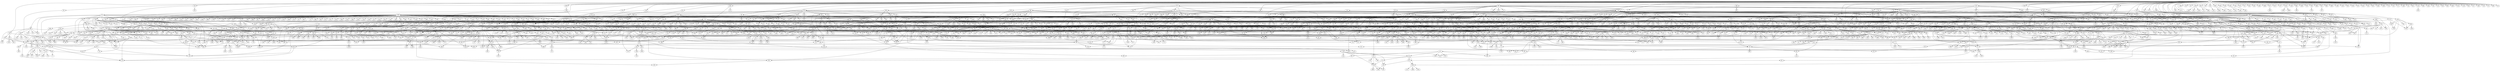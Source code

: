 digraph G {
rank = same
597 -> 1766;
1131 -> 1322;
1041 -> 1449;
1230 -> 1821;
1047 -> 1821;
1747 -> 1821;
597 -> 769;
206 -> 333;
67 -> 333;
67 -> 206;
71 -> 206;
1103 -> 67;
1331 -> 1103;
206 -> 1206;
67 -> 1206;
1912 -> 1050;
67 -> 1380;
1874 -> 1380;
1103 -> 1263;
1331 -> 1263;
1784 -> 1263;
1331 -> 1633;
1674 -> 1633;
136 -> 752;
406 -> 752;
1647 -> 950;
1621 -> 1823;
1143 -> 1453;
1642 -> 1326;
1041 -> 279;
1063 -> 21;
602 -> 21;
110 -> 21;
1769 -> 21;
1538 -> 28;
74 -> 1117;
1856 -> 384;
1742 -> 13;
132 -> 13;
874 -> 753;
154 -> 753;
1362 -> 874;
956 -> 874;
1392 -> 1275;
1136 -> 1275;
300 -> 1392;
956 -> 875;
1874 -> 1883;
721 -> 1883;
1103 -> 1883;
1456 -> 1883;
1230 -> 977;
1047 -> 977;
286 -> 726;
1107 -> 726;
1154 -> 726;
791 -> 609;
1953 -> 609;
445 -> 1910;
1232 -> 1910;
216 -> 410;
1642 -> 410;
1924 -> 1041;
1783 -> 1063;
938 -> 1499;
238 -> 1499;
1658 -> 602;
root -> 35;
root -> 264;
526 -> 290;
874 -> 413;
572 -> 413;
154 -> 1977;
920 -> 90;
730 -> 90;
741 -> 538;
1977 -> 155;
609 -> 1557;
622 -> 1519;
875 -> 1269;
1111 -> 1010;
840 -> 1010;
781 -> 343;
1270 -> 343;
1435 -> 1860;
765 -> 136;
1263 -> 1008;
980 -> 1008;
1642 -> 1761;
1647 -> 997;
290 -> 383;
1647 -> 383;
1870 -> 383;
1073 -> 12;
1658 -> 1343;
249 -> 694;
1658 -> 947;
1895 -> 947;
249 -> 947;
1104 -> 947;
249 -> 331;
920 -> 125;
706 -> 125;
595 -> 1837;
1876 -> 1837;
1154 -> 1837;
1472 -> 1208;
1077 -> 1329;
1322 -> 1230;
1563 -> 1346;
726 -> 1586;
286 -> 1586;
1725 -> 1586;
956 -> 506;
1895 -> 629;
1030 -> 1764;
215 -> 1526;
1129 -> 1526;
1783 -> 1164;
462 -> 1410;
1282 -> 1077;
510 -> 184;
492 -> 184;
1658 -> 1782;
1782 -> 444;
1199 -> 444;
1314 -> 316;
492 -> 46;
1704 -> 1298;
249 -> 1298;
1704 -> 1194;
956 -> 1194;
root -> 920;
878 -> 1852;
root -> 1961;
1068 -> 1900;
1314 -> 1900;
1318 -> 1900;
956 -> 1783;
1104 -> 182;
313 -> 1029;
487 -> 371;
947 -> 487;
1246 -> 106;
865 -> 106;
519 -> 243;
623 -> 243;
1270 -> 984;
1647 -> 984;
653 -> 1233;
1628 -> 1121;
1041 -> 505;
511 -> 505;
791 -> 996;
671 -> 869;
260 -> 869;
1360 -> 869;
1751 -> 671;
829 -> 1067;
228 -> 1067;
980 -> 1168;
396 -> 1168;
539 -> 1168;
1077 -> 1765;
1963 -> 1938;
378 -> 1938;
1586 -> 330;
609 -> 115;
267 -> 115;
1837 -> 1847;
1586 -> 1847;
1380 -> 1394;
526 -> 1394;
1658 -> 827;
857 -> 827;
609 -> 1162;
814 -> 1055;
874 -> 1635;
150 -> 397;
1183 -> 397;
492 -> 1742;
root -> 882;
root -> 1104;
956 -> 1926;
510 -> 1443;
1485 -> 1313;
478 -> 218;
756 -> 218;
633 -> 218;
root -> 781;
765 -> 655;
1635 -> 34;
956 -> 255;
root -> 1441;
1322 -> 905;
1230 -> 905;
1314 -> 1734;
874 -> 1621;
root -> 1975;
655 -> 601;
1297 -> 1667;
1761 -> 1297;
765 -> 1297;
313 -> 232;
476 -> 232;
1704 -> 793;
root -> 172;
172 -> 307;
1823 -> 1026;
598 -> 1026;
1895 -> 1038;
565 -> 1242;
1683 -> 1242;
1658 -> 1492;
1894 -> 1609;
1621 -> 1720;
1290 -> 1720;
595 -> 1720;
1611 -> 808;
1774 -> 808;
1658 -> 931;
1658 -> 1709;
1911 -> 1709;
1704 -> 1124;
root -> 1235;
1518 -> 1456;
1912 -> 1456;
971 -> 1691;
1018 -> 110;
629 -> 200;
1704 -> 200;
249 -> 328;
1774 -> 1331;
1642 -> 1457;
756 -> 1106;
267 -> 1211;
1781 -> 1211;
267 -> 1829;
1706 -> 1940;
1940 -> 1573;
1706 -> 1573;
565 -> 1068;
971 -> 455;
1481 -> 575;
root -> 1974;
1981 -> 658;
216 -> 415;
root -> 159;
875 -> 1096;
874 -> 1096;
1704 -> 1096;
1658 -> 835;
1638 -> 835;
905 -> 77;
1900 -> 1636;
1963 -> 1636;
1704 -> 1741;
1561 -> 640;
1375 -> 1288;
486 -> 510;
1883 -> 980;
290 -> 980;
455 -> 45;
565 -> 1963;
844 -> 373;
1211 -> 26;
851 -> 26;
985 -> 26;
920 -> 651;
1268 -> 651;
1230 -> 1047;
1230 -> 917;
root -> 1503;
1642 -> 714;
root -> 598;
154 -> 1244;
853 -> 1133;
154 -> 853;
1856 -> 853;
1117 -> 983;
1709 -> 1784;
1055 -> 733;
1542 -> 733;
1164 -> 315;
704 -> 315;
933 -> 102;
1076 -> 102;
1220 -> 241;
1815 -> 241;
1621 -> 1385;
476 -> 1136;
1314 -> 1362;
1362 -> 1247;
1658 -> 427;
1783 -> 1853;
560 -> 1853;
611 -> 1853;
1963 -> 1612;
566 -> 1612;
1783 -> 565;
956 -> 1704;
1658 -> 1471;
700 -> 1471;
875 -> 504;
1895 -> 1722;
1643 -> 1722;
root -> 30;
791 -> 242;
1107 -> 286;
1895 -> 902;
1643 -> 902;
875 -> 533;
root -> 1978;
1761 -> 654;
1297 -> 654;
1143 -> 654;
1058 -> 778;
1202 -> 904;
1022 -> 879;
643 -> 389;
240 -> 389;
1453 -> 269;
1831 -> 269;
1063 -> 637;
1911 -> 637;
1769 -> 637;
1655 -> 1155;
1937 -> 1463;
1231 -> 1336;
1099 -> 1336;
486 -> 267;
1443 -> 1316;
300 -> 234;
1586 -> 957;
1456 -> 445;
1953 -> 445;
13 -> 680;
1953 -> 1776;
741 -> 372;
808 -> 1024;
1874 -> 1024;
1227 -> 454;
1456 -> 1575;
637 -> 1831;
1647 -> 1270;
1764 -> 1062;
1526 -> 1062;
1443 -> 1062;
215 -> 1062;
283 -> 1062;
638 -> 1062;
1518 -> 1874;
1439 -> 704;
956 -> 704;
1783 -> 1862;
812 -> 393;
1658 -> 1873;
184 -> 1007;
1672 -> 1746;
1751 -> 994;
994 -> 744;
158 -> 624;
1774 -> 1479;
994 -> 256;
1658 -> 119;
1642 -> 119;
1774 -> 659;
971 -> 933;
1658 -> 1705;
915 -> 1476;
1262 -> 1476;
1792 -> 1476;
1220 -> 1590;
485 -> 1590;
746 -> 1590;
549 -> 1590;
945 -> 52;
1270 -> 1413;
1056 -> 1413;
602 -> 1656;
678 -> 1656;
1492 -> 982;
root -> 792;
1937 -> 918;
1655 -> 501;
1637 -> 626;
1342 -> 7;
704 -> 812;
1164 -> 1474;
705 -> 1412;
818 -> 1655;
788 -> 1655;
416 -> 1786;
1704 -> 313;
1691 -> 1361;
971 -> 1361;
1447 -> 1031;
1704 -> 1249;
136 -> 299;
538 -> 299;
290 -> 299;
1647 -> 299;
1924 -> 1857;
158 -> 1804;
1774 -> 1804;
476 -> 1672;
663 -> 805;
1017 -> 805;
286 -> 1290;
1924 -> 1538;
1953 -> 239;
1886 -> 1018;
279 -> 1965;
1795 -> 1092;
899 -> 1092;
root -> 350;
1208 -> 1626;
1472 -> 1626;
1976 -> 1626;
1061 -> 711;
249 -> 711;
875 -> 1306;
1306 -> 1201;
679 -> 1461;
1751 -> 1695;
1635 -> 823;
264 -> 647;
1208 -> 647;
602 -> 1111;
1124 -> 1111;
1400 -> 1111;
671 -> 1219;
844 -> 1219;
root -> 1697;
root -> 945;
1658 -> 1079;
391 -> 483;
1729 -> 483;
956 -> 113;
root -> 4;
956 -> 1282;
1063 -> 1769;
602 -> 1769;
1895 -> 512;
1329 -> 627;
1911 -> 1003;
11 -> 1003;
1994 -> 390;
1953 -> 1113;
82 -> 61;
879 -> 818;
925 -> 1698;
1926 -> 72;
406 -> 339;
1704 -> 817;
156 -> 817;
1953 -> 405;
339 -> 149;
1524 -> 1522;
1706 -> 773;
1129 -> 650;
1723 -> 900;
527 -> 529;
1672 -> 1564;
373 -> 1040;
1124 -> 1498;
679 -> 1498;
258 -> 1498;
1435 -> 1370;
1658 -> 906;
1068 -> 968;
1977 -> 708;
1485 -> 157;
1997 -> 137;
316 -> 137;
849 -> 137;
1974 -> 137;
root -> 1011;
1742 -> 763;
242 -> 1386;
1751 -> 1386;
1874 -> 1515;
1766 -> 158;
148 -> 158;
203 -> 1696;
168 -> 1696;
714 -> 657;
1056 -> 657;
518 -> 657;
1271 -> 657;
1642 -> 657;
1422 -> 657;
1658 -> 414;
700 -> 414;
1044 -> 1039;
1124 -> 1620;
229 -> 820;
1610 -> 1056;
1766 -> 1440;
1774 -> 1440;
1450 -> 949;
741 -> 1043;
1751 -> 844;
136 -> 1623;
290 -> 1623;
406 -> 1623;
1647 -> 1623;
879 -> 1374;
1286 -> 1374;
1322 -> 857;
982 -> 1025;
1811 -> 1025;
288 -> 171;
1561 -> 58;
184 -> 1182;
1940 -> 615;
390 -> 615;
1186 -> 615;
1912 -> 856;
982 -> 1610;
1642 -> 1610;
655 -> 780;
749 -> 780;
1590 -> 251;
874 -> 154;
1282 -> 154;
875 -> 628;
455 -> 1703;
267 -> 1703;
1282 -> 1130;
956 -> 1022;
649 -> 1898;
1829 -> 1781;
956 -> 1781;
313 -> 1439;
1959 -> 566;
1587 -> 566;
971 -> 1435;
1628 -> 1015;
1104 -> 1015;
1783 -> 1276;
540 -> 1393;
1953 -> 1393;
1642 -> 1393;
82 -> 1828;
1587 -> 1937;
root -> 826;
458 -> 577;
1361 -> 458;
1765 -> 1045;
1314 -> 479;
1895 -> 355;
1643 -> 355;
639 -> 1890;
527 -> 1890;
1978 -> 1528;
150 -> 1939;
1183 -> 1939;
756 -> 732;
1883 -> 396;
609 -> 518;
1230 -> 1747;
root -> 1333;
1291 -> 1212;
249 -> 1061;
root -> 216;
1044 -> 75;
1044 -> 794;
455 -> 1872;
1747 -> 1009;
686 -> 1396;
1147 -> 1396;
1883 -> 1070;
546 -> 1070;
1926 -> 1943;
227 -> 1943;
741 -> 574;
290 -> 1213;
783 -> 1213;
root -> 1924;
root -> 590;
340 -> 834;
1919 -> 834;
1242 -> 259;
1642 -> 539;
653 -> 411;
root -> 289;
1709 -> 1622;
158 -> 1622;
1774 -> 1622;
1783 -> 1314;
1658 -> 1387;
root -> 1518;
1704 -> 1266;
1333 -> 1186;
1581 -> 219;
root -> 344;
82 -> 959;
1282 -> 706;
154 -> 706;
494 -> 770;
783 -> 770;
546 -> 770;
1043 -> 281;
741 -> 281;
1244 -> 147;
1529 -> 1566;
249 -> 1566;
1153 -> 829;
1650 -> 1931;
1988 -> 1931;
1960 -> 1931;
477 -> 338;
336 -> 337;
root -> 570;
31 -> 448;
1249 -> 323;
1017 -> 1175;
1457 -> 1403;
154 -> 600;
1364 -> 1357;
1766 -> 923;
899 -> 923;
1742 -> 174;
1470 -> 432;
956 -> 544;
486 -> 788;
1441 -> 193;
229 -> 193;
875 -> 523;
993 -> 1228;
1621 -> 595;
1938 -> 814;
565 -> 814;
521 -> 51;
1862 -> 442;
313 -> 851;
1895 -> 1952;
35 -> 1843;
882 -> 1843;
1011 -> 1843;
875 -> 1707;
1001 -> 560;
1799 -> 560;
949 -> 864;
1359 -> 751;
1621 -> 1199;
1784 -> 1425;
783 -> 1425;
158 -> 166;
993 -> 166;
1766 -> 166;
root -> 664;
933 -> 916;
1590 -> 916;
1687 -> 916;
1076 -> 916;
874 -> 300;
1704 -> 300;
1153 -> 1544;
1104 -> 666;
791 -> 1856;
1446 -> 791;
133 -> 548;
114 -> 548;
1164 -> 203;
705 -> 203;
683 -> 1246;
1642 -> 1625;
1856 -> 1625;
985 -> 1625;
829 -> 228;
1587 -> 228;
1875 -> 1446;
1441 -> 229;
313 -> 229;
1228 -> 1737;
root -> 215;
339 -> 832;
1769 -> 1681;
965 -> 25;
1379 -> 831;
1125 -> 1682;
817 -> 1209;
1344 -> 1209;
1701 -> 1209;
1003 -> 1752;
root -> 635;
882 -> 511;
753 -> 1114;
110 -> 1114;
root -> 1581;
1581 -> 1467;
1789 -> 377;
1658 -> 1002;
476 -> 1604;
817 -> 412;
root -> 62;
821 -> 688;
458 -> 821;
root -> 942;
1805 -> 1530;
933 -> 1220;
1672 -> 1579;
1658 -> 1238;
1562 -> 1481;
root -> 378;
1571 -> 1532;
673 -> 1502;
1712 -> 1980;
1515 -> 407;
1435 -> 478;
633 -> 478;
458 -> 1990;
86 -> 1597;
458 -> 804;
1783 -> 804;
root -> 440;
1011 -> 1710;
486 -> 1891;
1953 -> 1638;
808 -> 391;
773 -> 1037;
1706 -> 1037;
477 -> 42;
566 -> 165;
133 -> 425;
249 -> 1981;
956 -> 1628;
339 -> 1671;
733 -> 1494;
485 -> 1790;
673 -> 369;
1386 -> 1107;
1708 -> 1107;
1751 -> 1107;
330 -> 839;
522 -> 1093;
609 -> 1428;
1041 -> 1428;
996 -> 1905;
649 -> 729;
915 -> 897;
818 -> 771;
1022 -> 771;
852 -> 771;
1783 -> 1683;
1227 -> 1683;
root -> 1565;
1642 -> 1447;
1856 -> 1447;
1174 -> 1389;
741 -> 1640;
639 -> 1895;
1783 -> 386;
454 -> 386;
819 -> 205;
267 -> 756;
1781 -> 756;
655 -> 1145;
1024 -> 1287;
1338 -> 317;
1124 -> 679;
818 -> 1527;
788 -> 1527;
741 -> 1527;
275 -> 1527;
300 -> 1166;
358 -> 1185;
1544 -> 921;
1704 -> 1702;
679 -> 1702;
298 -> 1702;
1604 -> 1950;
679 -> 934;
313 -> 1427;
691 -> 1427;
756 -> 1779;
812 -> 185;
416 -> 55;
1111 -> 1778;
370 -> 1778;
675 -> 1778;
874 -> 1897;
1708 -> 1897;
root -> 1668;
root -> 537;
1393 -> 782;
316 -> 288;
1314 -> 288;
1938 -> 843;
1564 -> 1832;
1564 -> 1216;
674 -> 1216;
476 -> 514;
565 -> 1559;
132 -> 1814;
root -> 342;
1628 -> 1044;
1561 -> 1255;
16 -> 271;
1635 -> 576;
664 -> 576;
1708 -> 866;
704 -> 1529;
1038 -> 1591;
1632 -> 1591;
1099 -> 1312;
1658 -> 1674;
1911 -> 1674;
1621 -> 1876;
595 -> 1876;
510 -> 16;
486 -> 16;
814 -> 1639;
249 -> 1521;
1061 -> 1521;
994 -> 759;
1635 -> 1601;
741 -> 252;
844 -> 943;
810 -> 151;
671 -> 532;
514 -> 532;
1751 -> 532;
1628 -> 653;
1208 -> 588;
1007 -> 148;
root -> 700;
653 -> 899;
72 -> 1627;
458 -> 133;
1386 -> 265;
1050 -> 71;
1153 -> 1158;
1153 -> 1273;
1441 -> 353;
1435 -> 1256;
1658 -> 1144;
1758 -> 1046;
249 -> 1302;
1621 -> 842;
1250 -> 842;
1924 -> 597;
673 -> 776;
1857 -> 1364;
109 -> 301;
267 -> 1477;
72 -> 676;
1136 -> 745;
844 -> 500;
514 -> 500;
1427 -> 1123;
1427 -> 1988;
340 -> 1988;
1783 -> 1706;
931 -> 811;
1275 -> 1788;
root -> 1917;
1672 -> 1259;
311 -> 1259;
249 -> 1576;
1628 -> 1576;
1242 -> 558;
1242 -> 809;
259 -> 809;
510 -> 1956;
1705 -> 1956;
1658 -> 6;
root -> 1577;
1857 -> 1109;
875 -> 1005;
202 -> 1271;
1211 -> 1748;
985 -> 1748;
313 -> 97;
433 -> 97;
849 -> 1138;
1658 -> 849;
288 -> 849;
1542 -> 1685;
1658 -> 697;
518 -> 697;
1658 -> 20;
11 -> 1065;
1167 -> 79;
1167 -> 860;
429 -> 1868;
1895 -> 1159;
1981 -> 1646;
root -> 1433;
1734 -> 521;
1314 -> 521;
1951 -> 521;
11 -> 951;
866 -> 951;
1897 -> 951;
267 -> 142;
1781 -> 142;
1809 -> 142;
1658 -> 838;
1140 -> 1510;
1172 -> 1510;
1235 -> 1595;
1017 -> 1595;
1658 -> 103;
773 -> 1723;
1911 -> 1723;
598 -> 1723;
root -> 1143;
933 -> 477;
991 -> 599;
1781 -> 1669;
142 -> 1669;
1979 -> 88;
1344 -> 27;
1795 -> 531;
791 -> 406;
413 -> 150;
1130 -> 150;
175 -> 150;
1211 -> 233;
root -> 1501;
root -> 971;
11 -> 1371;
994 -> 494;
875 -> 1418;
732 -> 1539;
1709 -> 721;
1456 -> 721;
462 -> 1946;
956 -> 1074;
1658 -> 1073;
1435 -> 1177;
1635 -> 938;
998 -> 938;
1418 -> 1948;
229 -> 999;
804 -> 1391;
834 -> 894;
1749 -> 894;
1456 -> 526;
1658 -> 543;
1658 -> 786;
248 -> 1969;
root -> 1416;
1579 -> 1661;
1926 -> 96;
249 -> 96;
1557 -> 1250;
595 -> 1250;
1111 -> 1858;
1714 -> 1858;
286 -> 1725;
1154 -> 1725;
1616 -> 1151;
1781 -> 871;
1746 -> 1509;
1337 -> 1509;
683 -> 1982;
569 -> 1982;
1926 -> 143;
25 -> 143;
root -> 892;
1182 -> 1451;
1086 -> 1451;
1940 -> 1148;
1186 -> 1148;
1443 -> 648;
1231 -> 648;
1220 -> 14;
313 -> 385;
1076 -> 261;
99 -> 540;
507 -> 846;
510 -> 973;
1115 -> 973;
1783 -> 741;
492 -> 324;
336 -> 324;
519 -> 800;
315 -> 1482;
root -> 1496;
1642 -> 1647;
1658 -> 1337;
328 -> 1171;
1171 -> 1280;
1628 -> 1561;
1107 -> 452;
1938 -> 880;
843 -> 880;
99 -> 880;
705 -> 929;
1211 -> 1352;
1781 -> 1352;
509 -> 114;
479 -> 559;
629 -> 1415;
200 -> 1415;
1246 -> 1415;
1246 -> 932;
1230 -> 195;
1047 -> 195;
319 -> 1319;
34 -> 993;
1707 -> 863;
1872 -> 743;
706 -> 743;
1279 -> 701;
99 -> 100;
1386 -> 1964;
71 -> 1365;
48 -> 1365;
458 -> 1614;
818 -> 1033;
1022 -> 1033;
852 -> 1033;
629 -> 979;
203 -> 1902;
19 -> 1902;
1153 -> 1902;
root -> 240;
34 -> 1019;
116 -> 1972;
1618 -> 1497;
1672 -> 1618;
313 -> 237;
1642 -> 237;
344 -> 250;
1658 -> 1489;
1208 -> 1973;
root -> 459;
1741 -> 1716;
851 -> 1960;
1862 -> 1606;
319 -> 1715;
705 -> 1715;
root -> 766;
1658 -> 1381;
1789 -> 1381;
59 -> 1381;
1676 -> 1511;
985 -> 1511;
212 -> 1824;
437 -> 1824;
929 -> 19;
705 -> 19;
1076 -> 520;
1801 -> 169;
1704 -> 1801;
1142 -> 1727;
1431 -> 1550;
1765 -> 1550;
1329 -> 1431;
1017 -> 1116;
956 -> 1342;
862 -> 280;
334 -> 1254;
1672 -> 698;
1658 -> 334;
1253 -> 319;
705 -> 319;
821 -> 447;
741 -> 447;
1783 -> 423;
458 -> 423;
144 -> 423;
251 -> 1968;
271 -> 1968;
896 -> 1968;
251 -> 1585;
1280 -> 1285;
458 -> 1379;
622 -> 683;
956 -> 335;
547 -> 262;
492 -> 132;
537 -> 1903;
458 -> 1755;
1220 -> 1755;
1799 -> 1567;
313 -> 1567;
1983 -> 1448;
300 -> 583;
1704 -> 922;
1658 -> 1490;
1546 -> 456;
1873 -> 1714;
1658 -> 926;
1727 -> 926;
1873 -> 926;
600 -> 989;
1443 -> 1401;
1658 -> 449;
1751 -> 1359;
1658 -> 722;
572 -> 175;
946 -> 310;
1123 -> 366;
1579 -> 607;
1880 -> 607;
458 -> 439;
313 -> 610;
788 -> 610;
818 -> 1970;
1022 -> 1970;
1970 -> 915;
264 -> 162;
647 -> 162;
643 -> 1309;
240 -> 1309;
131 -> 81;
1781 -> 1809;
1435 -> 1809;
root -> 709;
1290 -> 962;
1465 -> 891;
929 -> 1983;
root -> 1984;
630 -> 952;
1335 -> 1935;
704 -> 580;
731 -> 580;
1379 -> 1962;
1886 -> 1962;
704 -> 1085;
1439 -> 1085;
266 -> 1021;
root -> 1142;
1761 -> 1913;
811 -> 1798;
1894 -> 1798;
1038 -> 1087;
1774 -> 1087;
638 -> 536;
758 -> 10;
1099 -> 10;
172 -> 260;
307 -> 260;
1500 -> 507;
1083 -> 1863;
993 -> 1863;
267 -> 1375;
1011 -> 717;
1843 -> 717;
1658 -> 231;
808 -> 480;
1024 -> 480;
1674 -> 480;
598 -> 1911;
724 -> 74;
594 -> 74;
172 -> 31;
153 -> 31;
180 -> 31;
740 -> 31;
root -> 153;
583 -> 1429;
298 -> 1429;
1129 -> 1808;
406 -> 1252;
3 -> 1805;
391 -> 178;
1352 -> 312;
1456 -> 1810;
1249 -> 41;
973 -> 41;
249 -> 332;
700 -> 555;
140 -> 555;
991 -> 1080;
1562 -> 1080;
1503 -> 121;
1611 -> 1232;
1774 -> 1232;
1658 -> 678;
1124 -> 564;
1988 -> 1654;
1709 -> 670;
406 -> 670;
1774 -> 670;
971 -> 1030;
1705 -> 1086;
249 -> 1086;
1632 -> 302;
1466 -> 302;
1964 -> 303;
197 -> 562;
1635 -> 1458;
249 -> 1693;
root -> 639;
939 -> 762;
741 -> 1637;
602 -> 1278;
35 -> 1278;
939 -> 499;
567 -> 499;
1913 -> 1845;
1111 -> 1954;
822 -> 1537;
804 -> 1036;
203 -> 98;
1783 -> 1248;
706 -> 1855;
492 -> 547;
34 -> 789;
1774 -> 789;
1124 -> 840;
946 -> 1101;
851 -> 1101;
486 -> 1881;
1246 -> 1599;
1895 -> 297;
1643 -> 297;
root -> 847;
root -> 486;
root -> 608;
1124 -> 1400;
486 -> 1485;
1176 -> 3;
1976 -> 878;
510 -> 724;
1658 -> 1513;
227 -> 699;
249 -> 699;
1658 -> 130;
1439 -> 941;
1579 -> 1880;
673 -> 876;
875 -> 374;
1766 -> 1774;
1446 -> 1774;
874 -> 1174;
1316 -> 1303;
1900 -> 948;
565 -> 948;
1658 -> 202;
1704 -> 1571;
1150 -> 1163;
660 -> 1163;
788 -> 275;
1046 -> 275;
1375 -> 1438;
1435 -> 490;
393 -> 854;
4 -> 416;
1259 -> 416;
391 -> 347;
667 -> 471;
1956 -> 1095;
868 -> 308;
516 -> 308;
1164 -> 1231;
1443 -> 1231;
1164 -> 1588;
1443 -> 1914;
root -> 1800;
root -> 1196;
1561 -> 1090;
288 -> 1088;
732 -> 170;
1258 -> 170;
1704 -> 488;
1500 -> 53;
1545 -> 819;
576 -> 467;
775 -> 467;
1362 -> 702;
334 -> 702;
root -> 1345;
1290 -> 1991;
476 -> 1291;
1330 -> 978;
1448 -> 848;
1770 -> 848;
1897 -> 451;
915 -> 1125;
1658 -> 1593;
1658 -> 1613;
249 -> 1613;
root -> 99;
722 -> 1760;
847 -> 167;
875 -> 1803;
1799 -> 691;
597 -> 995;
1130 -> 94;
817 -> 1726;
1639 -> 797;
957 -> 1512;
root -> 294;
1700 -> 1921;
826 -> 1417;
1227 -> 1958;
102 -> 1484;
1111 -> 1239;
1937 -> 964;
1783 -> 710;
1056 -> 710;
486 -> 710;
1041 -> 1049;
1038 -> 865;
1535 -> 865;
722 -> 953;
1789 -> 953;
1783 -> 1934;
1342 -> 68;
1635 -> 998;
458 -> 727;
455 -> 612;
648 -> 1925;
1799 -> 1676;
1017 -> 1279;
1485 -> 1830;
406 -> 327;
1658 -> 1470;
249 -> 1470;
898 -> 1348;
root -> 1592;
1041 -> 364;
213 -> 364;
492 -> 109;
301 -> 0;
821 -> 1717;
1352 -> 1240;
540 -> 1998;
1026 -> 1998;
1988 -> 1650;
486 -> 1115;
212 -> 749;
437 -> 749;
root -> 263;
1427 -> 1001;
1799 -> 1001;
1060 -> 1191;
458 -> 1358;
1805 -> 736;
821 -> 1286;
688 -> 1407;
544 -> 673;
956 -> 673;
313 -> 433;
560 -> 433;
1427 -> 433;
119 -> 913;
1564 -> 376;
1124 -> 495;
1894 -> 495;
1124 -> 1354;
1124 -> 1237;
1548 -> 1237;
1895 -> 1339;
212 -> 1834;
437 -> 1834;
821 -> 944;
939 -> 944;
476 -> 1578;
1973 -> 642;
507 -> 642;
1922 -> 642;
1194 -> 329;
1704 -> 329;
1894 -> 329;
596 -> 1692;
577 -> 1572;
1422 -> 870;
106 -> 525;
255 -> 955;
1734 -> 955;
1951 -> 955;
root -> 1822;
1895 -> 1224;
1643 -> 1224;
1658 -> 545;
313 -> 1150;
249 -> 1150;
875 -> 349;
1211 -> 1094;
1123 -> 1307;
267 -> 613;
203 -> 168;
1604 -> 1420;
1950 -> 1420;
1392 -> 587;
1614 -> 1257;
828 -> 1889;
1124 -> 258;
741 -> 502;
1316 -> 1421;
476 -> 1708;
791 -> 1953;
462 -> 1657;
1895 -> 1657;
756 -> 1277;
1164 -> 468;
1076 -> 468;
323 -> 1059;
598 -> 1083;
172 -> 1060;
956 -> 156;
1977 -> 1183;
155 -> 1183;
1130 -> 1183;
175 -> 1183;
741 -> 1777;
root -> 935;
1389 -> 39;
709 -> 754;
root -> 1227;
203 -> 183;
1076 -> 183;
468 -> 183;
1435 -> 1886;
1586 -> 461;
242 -> 461;
286 -> 461;
1236 -> 461;
1895 -> 1053;
1886 -> 889;
479 -> 276;
1979 -> 1942;
113 -> 1643;
510 -> 485;
171 -> 306;
172 -> 1360;
691 -> 1850;
1316 -> 1193;
1628 -> 1795;
643 -> 1376;
1529 -> 1376;
1460 -> 779;
1298 -> 1445;
root -> 695;
590 -> 603;
1412 -> 1051;
319 -> 1051;
528 -> 617;
1276 -> 1408;
1318 -> 1408;
741 -> 1941;
1073 -> 1369;
722 -> 1369;
1566 -> 291;
945 -> 845;
1826 -> 1265;
1124 -> 1923;
355 -> 1923;
1198 -> 1923;
1485 -> 78;
212 -> 1887;
437 -> 1887;
331 -> 56;
328 -> 56;
11 -> 1409;
154 -> 1517;
1608 -> 1517;
337 -> 1058;
1932 -> 1058;
1672 -> 1153;
964 -> 1745;
1546 -> 1794;
773 -> 469;
1564 -> 1098;
1443 -> 1350;
223 -> 1330;
1808 -> 868;
1435 -> 981;
1658 -> 1901;
1153 -> 1478;
922 -> 1478;
971 -> 746;
1862 -> 197;
1658 -> 1459;
385 -> 395;
1420 -> 395;
1124 -> 825;
1198 -> 825;
1862 -> 381;
442 -> 381;
1624 -> 381;
1705 -> 9;
514 -> 9;
root -> 1840;
root -> 1936;
454 -> 204;
510 -> 1344;
580 -> 813;
1448 -> 713;
1231 -> 713;
174 -> 1545;
1809 -> 1545;
249 -> 1035;
1282 -> 810;
519 -> 810;
1164 -> 65;
174 -> 625;
1658 -> 888;
249 -> 888;
679 -> 644;
982 -> 1811;
1268 -> 1811;
267 -> 1811;
1335 -> 630;
921 -> 1700;
799 -> 1700;
814 -> 1775;
1579 -> 616;
649 -> 348;
812 -> 418;
12 -> 837;
1492 -> 837;
663 -> 140;
1643 -> 885;
954 -> 885;
260 -> 1382;
602 -> 1701;
1111 -> 1469;
1808 -> 907;
643 -> 1730;
1529 -> 1730;
1926 -> 122;
529 -> 122;
1672 -> 358;
1435 -> 967;
459 -> 967;
1199 -> 1054;
1389 -> 1054;
807 -> 1064;
1857 -> 220;
510 -> 1556;
1227 -> 1556;
933 -> 1262;
510 -> 1262;
1808 -> 107;
1783 -> 855;
1926 -> 855;
249 -> 855;
1231 -> 1851;
756 -> 858;
1598 -> 1780;
1562 -> 1780;
1781 -> 985;
732 -> 985;
1258 -> 985;
581 -> 1899;
root -> 734;
501 -> 128;
1973 -> 1922;
1549 -> 273;
131 -> 273;
846 -> 1207;
1658 -> 54;
743 -> 1027;
1614 -> 1181;
1447 -> 59;
1647 -> 59;
1443 -> 563;
172 -> 1057;
1618 -> 1057;
1024 -> 1006;
root -> 135;
root -> 946;
916 -> 1719;
1454 -> 1719;
1658 -> 305;
643 -> 703;
1529 -> 703;
875 -> 535;
110 -> 535;
root -> 1875;
89 -> 1877;
791 -> 1751;
1647 -> 1131;
342 -> 908;
212 -> 908;
437 -> 908;
215 -> 283;
1278 -> 283;
939 -> 652;
896 -> 1388;
315 -> 585;
1208 -> 213;
588 -> 213;
1109 -> 213;
1912 -> 1367;
1117 -> 1615;
1400 -> 370;
675 -> 370;
241 -> 1197;
1220 -> 1378;
677 -> 1378;
851 -> 24;
1900 -> 1349;
477 -> 1549;
1465 -> 893;
1975 -> 573;
1970 -> 573;
1853 -> 1399;
1938 -> 1112;
1734 -> 1817;
871 -> 901;
1567 -> 777;
340 -> 777;
1658 -> 1551;
477 -> 686;
root -> 571;
1050 -> 632;
1621 -> 1878;
1897 -> 1878;
451 -> 1878;
1076 -> 1377;
1895 -> 402;
1705 -> 1584;
1924 -> 1584;
449 -> 1584;
300 -> 1738;
root -> 227;
494 -> 1966;
1658 -> 1866;
1790 -> 1630;
16 -> 1630;
332 -> 1630;
1502 -> 787;
16 -> 895;
965 -> 895;
root -> 1188;
1658 -> 1997;
226 -> 1126;
1220 -> 1126;
1192 -> 1126;
468 -> 1126;
1164 -> 1531;
915 -> 1995;
915 -> 484;
1658 -> 862;
249 -> 862;
1191 -> 663;
1060 -> 663;
1946 -> 341;
203 -> 424;
1611 -> 1261;
1524 -> 1261;
609 -> 1642;
1761 -> 974;
1111 -> 367;
1778 -> 367;
1018 -> 1992;
1637 -> 43;
1110 -> 43;
1100 -> 209;
17 -> 1631;
565 -> 1318;
503 -> 621;
799 -> 515;
1805 -> 1052;
1979 -> 1052;
1542 -> 873;
1826 -> 579;
527 -> 581;
1123 -> 1178;
1632 -> 1178;
1466 -> 1178;
994 -> 1226;
248 -> 1226;
1389 -> 187;
root -> 1546;
1970 -> 131;
915 -> 131;
1635 -> 634;
476 -> 1253;
1563 -> 1994;
602 -> 675;
1124 -> 675;
205 -> 1603;
385 -> 1338;
340 -> 1338;
1254 -> 1768;
99 -> 1436;
1628 -> 1436;
743 -> 1839;
1282 -> 1432;
1433 -> 1617;
1153 -> 914;
349 -> 1390;
640 -> 208;
root -> 44;
17 -> 23;
1227 -> 1324;
1979 -> 1793;
1916 -> 1793;
1704 -> 1535;
1799 -> 1066;
927 -> 578;
1298 -> 462;
1441 -> 936;
1857 -> 460;
1364 -> 460;
507 -> 460;
1897 -> 296;
866 -> 296;
104 -> 274;
1658 -> 141;
249 -> 141;
691 -> 660;
921 -> 111;
566 -> 620;
1895 -> 249;
999 -> 1;
1799 -> 1;
1642 -> 1932;
1435 -> 633;
400 -> 236;
1164 -> 1882;
477 -> 1882;
172 -> 69;
208 -> 69;
1956 -> 1102;
1088 -> 163;
643 -> 361;
1529 -> 361;
1655 -> 1525;
275 -> 1525;
892 -> 365;
125 -> 435;
706 -> 435;
791 -> 2;
915 -> 1487;
1658 -> 1534;
1940 -> 1582;
788 -> 191;
169 -> 798;
1076 -> 556;
174 -> 972;
1781 -> 1129;
929 -> 1323;
1485 -> 1323;
1658 -> 320;
1371 -> 60;
root -> 661;
1199 -> 238;
664 -> 238;
704 -> 95;
1692 -> 1569;
1324 -> 1569;
154 -> 326;
328 -> 326;
679 -> 1355;
1702 -> 1355;
298 -> 1355;
1347 -> 991;
1562 -> 1533;
1783 -> 725;
1799 -> 340;
1465 -> 1321;
363 -> 426;
45 -> 85;
1384 -> 85;
260 -> 352;
1918 -> 352;
667 -> 859;
1913 -> 517;
root -> 1210;
468 -> 677;
1076 -> 677;
1429 -> 1842;
834 -> 1473;
275 -> 667;
1194 -> 1195;
313 -> 1799;
1856 -> 1154;
267 -> 1749;
1781 -> 1749;
300 -> 761;
249 -> 761;
916 -> 1108;
406 -> 394;
791 -> 394;
602 -> 217;
1474 -> 796;
369 -> 1139;
753 -> 1789;
994 -> 118;
142 -> 1802;
1926 -> 965;
510 -> 965;
385 -> 1486;
203 -> 806;
199 -> 806;
496 -> 1598;
84 -> 1598;
1635 -> 1870;
1709 -> 1870;
599 -> 513;
1609 -> 1170;
673 -> 1170;
1208 -> 596;
1472 -> 596;
1976 -> 596;
1443 -> 790;
16 -> 790;
1881 -> 790;
657 -> 1200;
870 -> 1200;
844 -> 493;
1538 -> 1892;
26 -> 1072;
1774 -> 48;
808 -> 715;
1117 -> 572;
1130 -> 572;
875 -> 177;
1579 -> 311;
698 -> 311;
1895 -> 1548;
1643 -> 1548;
426 -> 224;
276 -> 1187;
154 -> 161;
896 -> 1616;
741 -> 557;
1658 -> 1659;
904 -> 298;
300 -> 298;
761 -> 298;
1202 -> 298;
1940 -> 401;
1698 -> 739;
1518 -> 739;
741 -> 1580;
1386 -> 1363;
1894 -> 1366;
1823 -> 392;
208 -> 392;
1975 -> 861;
1011 -> 498;
1953 -> 73;
root -> 966;
1886 -> 1819;
1427 -> 212;
313 -> 212;
560 -> 212;
1150 -> 212;
1608 -> 210;
1435 -> 1945;
324 -> 561;
442 -> 1844;
1324 -> 1289;
1900 -> 1865;
1318 -> 1865;
988 -> 1865;
1115 -> 930;
648 -> 379;
1562 -> 828;
1747 -> 755;
454 -> 910;
386 -> 910;
565 -> 910;
1658 -> 1296;
203 -> 496;
1321 -> 496;
272 -> 496;
921 -> 799;
1427 -> 437;
313 -> 437;
560 -> 437;
1150 -> 437;
1658 -> 1283;
862 -> 1663;
929 -> 93;
1567 -> 552;
1769 -> 1699;
1608 -> 1699;
476 -> 321;
1443 -> 321;
1485 -> 975;
1163 -> 542;
12 -> 1849;
566 -> 22;
1227 -> 807;
732 -> 1258;
1364 -> 1258;
1435 -> 1505;
570 -> 1505;
459 -> 1505;
1569 -> 795;
704 -> 731;
1628 -> 1100;
1901 -> 1274;
1777 -> 211;
1708 -> 1673;
627 -> 1909;
1111 -> 1848;
1774 -> 1017;
1614 -> 1826;
1021 -> 508;
1618 -> 318;
1153 -> 318;
1618 -> 446;
root -> 1634;
1895 -> 1888;
1104 -> 1888;
1038 -> 1632;
1123 -> 1632;
97 -> 403;
1751 -> 403;
1172 -> 522;
1194 -> 954;
639 -> 954;
1614 -> 1791;
1030 -> 1791;
156 -> 1791;
1443 -> 1293;
313 -> 1466;
1938 -> 1771;
1112 -> 1771;
1016 -> 1771;
773 -> 1930;
1930 -> 214;
1773 -> 214;
741 -> 1464;
1932 -> 145;
1182 -> 145;
1872 -> 404;
706 -> 404;
root -> 80;
741 -> 728;
1983 -> 1311;
1389 -> 1985;
1658 -> 1885;
1549 -> 1772;
1658 -> 1739;
1242 -> 768;
1783 -> 611;
1676 -> 611;
821 -> 939;
1937 -> 1947;
679 -> 146;
994 -> 248;
791 -> 720;
492 -> 720;
902 -> 293;
1123 -> 293;
996 -> 784;
11 -> 784;
153 -> 1906;
1708 -> 1906;
799 -> 960;
602 -> 470;
756 -> 1554;
741 -> 1554;
1445 -> 764;
1444 -> 764;
1194 -> 1012;
455 -> 1012;
874 -> 519;
154 -> 519;
594 -> 519;
1708 -> 1827;
476 -> 1827;
1960 -> 1424;
879 -> 1340;
834 -> 1340;
1220 -> 1664;
1147 -> 1664;
1874 -> 783;
721 -> 783;
1232 -> 783;
1956 -> 1540;
965 -> 1540;
root -> 235;
1783 -> 360;
479 -> 360;
1053 -> 360;
1208 -> 1081;
1388 -> 1081;
476 -> 705;
1117 -> 1268;
869 -> 1520;
653 -> 1520;
1360 -> 1520;
131 -> 17;
1011 -> 1460;
1843 -> 1460;
1342 -> 1846;
1064 -> 1846;
1895 -> 1281;
1333 -> 1785;
510 -> 1472;
1476 -> 225;
477 -> 225;
1262 -> 225;
1792 -> 225;
714 -> 1422;
1431 -> 1480;
1765 -> 1480;
758 -> 5;
762 -> 5;
1099 -> 5;
732 -> 742;
819 -> 742;
1561 -> 760;
1501 -> 1833;
1826 -> 66;
1411 -> 66;
1956 -> 636;
639 -> 36;
249 -> 36;
433 -> 139;
1912 -> 1042;
779 -> 1434;
1567 -> 690;
1658 -> 8;
255 -> 1841;
1734 -> 1841;
1578 -> 1016;
267 -> 1251;
804 -> 1251;
203 -> 1414;
1164 -> 1414;
1153 -> 1414;
629 -> 890;
1123 -> 774;
722 -> 534;
1502 -> 285;
1766 -> 1611;
609 -> 1611;
954 -> 1444;
363 -> 1465;
root -> 618;
879 -> 192;
171 -> 1157;
1705 -> 492;
602 -> 911;
1447 -> 37;
602 -> 638;
378 -> 1542;
629 -> 816;
1285 -> 1225;
1163 -> 1523;
1282 -> 1602;
410 -> 546;
286 -> 546;
486 -> 1864;
249 -> 1864;
171 -> 1260;
84 -> 692;
1562 -> 692;
1485 -> 1179;
1655 -> 503;
879 -> 457;
1124 -> 1198;
1400 -> 1198;
1199 -> 841;
1621 -> 841;
1590 -> 1869;
788 -> 1869;
1926 -> 1649;
676 -> 325;
933 -> 1292;
1590 -> 1292;
1628 -> 1712;
root -> 674;
232 -> 497;
1579 -> 497;
609 -> 1524;
1509 -> 1629;
1735 -> 1629;
1658 -> 1787;
1443 -> 852;
256 -> 1089;
root -> 476;
53 -> 712;
root -> 765;
1321 -> 84;
114 -> 116;
1935 -> 116;
1588 -> 116;
1335 -> 116;
1773 -> 1430;
1855 -> 990;
1872 -> 990;
1655 -> 1662;
529 -> 1662;
1658 -> 176;
1658 -> 606;
249 -> 606;
1635 -> 775;
208 -> 898;
root -> 830;
328 -> 1450;
1801 -> 1450;
670 -> 1137;
1704 -> 1653;
313 -> 1896;
1579 -> 429;
604 -> 382;
1392 -> 1165;
1696 -> 181;
1934 -> 1927;
1867 -> 1927;
1465 -> 1192;
74 -> 1750;
root -> 1820;
97 -> 1000;
430 -> 1000;
4 -> 180;
851 -> 112;
1427 -> 112;
536 -> 112;
58 -> 1368;
84 -> 481;
1262 -> 1792;
458 -> 1957;
1076 -> 1957;
1544 -> 226;
1153 -> 1959;
458 -> 758;
203 -> 758;
1746 -> 1644;
1509 -> 1644;
root -> 1014;
1937 -> 509;
1153 -> 509;
1282 -> 569;
1897 -> 1190;
705 -> 363;
1894 -> 719;
1897 -> 38;
866 -> 38;
112 -> 1955;
160 -> 179;
1153 -> 1678;
1194 -> 801;
1928 -> 1127;
1658 -> 420;
1153 -> 1176;
494 -> 463;
1658 -> 368;
1741 -> 738;
root -> 1128;
389 -> 1304;
929 -> 124;
1076 -> 1149;
1123 -> 1619;
807 -> 359;
1110 -> 359;
921 -> 173;
1658 -> 1689;
496 -> 1020;
113 -> 1119;
1259 -> 1119;
915 -> 987;
328 -> 1202;
1658 -> 491;
679 -> 1651;
1708 -> 605;
922 -> 836;
350 -> 1327;
241 -> 1986;
1815 -> 1986;
773 -> 11;
1706 -> 11;
61 -> 1205;
929 -> 1205;
82 -> 1205;
1951 -> 1686;
1826 -> 475;
1658 -> 1468;
643 -> 582;
1233 -> 40;
1425 -> 646;
1083 -> 1120;
1746 -> 696;
1897 -> 696;
1937 -> 1884;
1658 -> 1229;
root -> 645;
510 -> 815;
313 -> 815;
1970 -> 592;
260 -> 641;
1590 -> 1743;
1149 -> 1743;
1076 -> 1743;
1960 -> 1160;
1564 -> 1718;
1344 -> 1284;
458 -> 886;
915 -> 886;
1734 -> 912;
853 -> 940;
1900 -> 988;
1068 -> 988;
1314 -> 988;
1318 -> 988;
97 -> 282;
1153 -> 282;
851 -> 222;
1477 -> 222;
242 -> 1740;
494 -> 1740;
426 -> 1770;
1443 -> 1993;
808 -> 541;
1706 -> 1773;
879 -> 649;
610 -> 1754;
667 -> 1754;
1538 -> 387;
267 -> 802;
324 -> 927;
741 -> 354;
611 -> 354;
1164 -> 1756;
807 -> 1110;
1926 -> 833;
711 -> 833;
251 -> 1989;
1111 -> 1971;
97 -> 1971;
317 -> 619;
1749 -> 619;
1988 -> 737;
377 -> 757;
89 -> 584;
1228 -> 419;
1950 -> 1807;
1420 -> 1807;
307 -> 1806;
647 -> 190;
756 -> 1475;
1433 -> 1442;
1383 -> 568;
142 -> 554;
1809 -> 554;
959 -> 1652;
82 -> 1652;
1359 -> 1729;
915 -> 398;
1063 -> 278;
1462 -> 593;
640 -> 309;
1443 -> 567;
1658 -> 221;
974 -> 689;
324 -> 438;
1550 -> 1402;
1538 -> 681;
597 -> 682;
336 -> 400;
1855 -> 188;
519 -> 188;
1208 -> 304;
1705 -> 1500;
1853 -> 1679;
1563 -> 1140;
316 -> 1147;
288 -> 1147;
1330 -> 1600;
1770 -> 1600;
426 -> 223;
1210 -> 919;
1618 -> 254;
1621 -> 117;
171 -> 117;
1960 -> 684;
1208 -> 375;
1691 -> 1173;
1194 -> 434;
1769 -> 434;
896 -> 49;
991 -> 1562;
866 -> 201;
316 -> 91;
171 -> 91;
1208 -> 896;
412 -> 896;
1934 -> 896;
1164 -> 1320;
1708 -> 70;
477 -> 1949;
1562 -> 1949;
110 -> 123;
1495 -> 123;
1658 -> 277;
1564 -> 1437;
1462 -> 1437;
640 -> 1132;
1617 -> 1605;
154 -> 622;
611 -> 270;
114 -> 1335;
705 -> 1335;
1465 -> 1335;
363 -> 1335;
1076 -> 1560;
202 -> 1004;
337 -> 1172;
255 -> 1951;
1734 -> 1951;
1208 -> 1976;
249 -> 1976;
1017 -> 196;
1495 -> 196;
834 -> 735;
1928 -> 1084;
1895 -> 1543;
213 -> 230;
375 -> 230;
865 -> 1928;
572 -> 1928;
413 -> 1928;
388 -> 1167;
1314 -> 1861;
1642 -> 1861;
1117 -> 1861;
741 -> 656;
1033 -> 656;
566 -> 1241;
834 -> 1547;
1352 -> 1547;
1970 -> 1034;
741 -> 1223;
1694 -> 1305;
root -> 1894;
267 -> 1236;
788 -> 887;
1709 -> 1028;
707 -> 1028;
564 -> 32;
840 -> 32;
1164 -> 152;
412 -> 152;
1960 -> 1203;
1658 -> 1694;
1618 -> 1397;
1462 -> 1397;
1658 -> 925;
72 -> 553;
492 -> 1563;
1501 -> 1048;
412 -> 83;
1934 -> 83;
492 -> 83;
1030 -> 1411;
root -> 1735;
104 -> 1013;
704 -> 199;
705 -> 199;
389 -> 104;
1853 -> 33;
270 -> 33;
186 -> 33;
412 -> 287;
1956 -> 287;
1934 -> 287;
389 -> 428;
182 -> 903;
1646 -> 903;
1321 -> 76;
1562 -> 76;
1896 -> 443;
1783 -> 257;
315 -> 198;
root -> 1979;
1658 -> 1135;
227 -> 524;
171 -> 388;
1194 -> 1767;
1894 -> 1767;
72 -> 266;
1926 -> 614;
1038 -> 614;
1897 -> 1660;
1895 -> 50;
1658 -> 1596;
756 -> 1334;
728 -> 1334;
1926 -> 1753;
1705 -> 1507;
449 -> 1507;
1692 -> 1217;
614 -> 1217;
455 -> 1217;
1420 -> 1243;
313 -> 1310;
433 -> 1310;
1629 -> 1332;
649 -> 937;
1396 -> 1690;
309 -> 1156;
742 -> 1796;
866 -> 824;
102 -> 18;
1076 -> 18;
1220 -> 1815;
1928 -> 1032;
1749 -> 408;
1163 -> 1907;
492 -> 336;
97 -> 1918;
1564 -> 528;
514 -> 528;
1443 -> 1099;
1465 -> 1099;
1138 -> 63;
1297 -> 1091;
879 -> 1915;
614 -> 1724;
1567 -> 1462;
1278 -> 1462;
275 -> 351;
1207 -> 1180;
740 -> 1118;
1018 -> 1867;
458 -> 144;
172 -> 740;
1708 -> 740;
234 -> 436;
1794 -> 92;
1872 -> 253;
834 -> 928;
1094 -> 928;
1476 -> 1075;
1590 -> 1075;
1220 -> 1075;
1262 -> 1075;
1792 -> 1075;
640 -> 295;
208 -> 295;
588 -> 1904;
213 -> 1904;
root -> 822;
1658 -> 474;
1220 -> 1684;
1794 -> 1684;
1934 -> 1757;
705 -> 1757;
486 -> 1813;
1306 -> 207;
879 -> 1426;
1427 -> 1919;
1423 -> 867;
340 -> 668;
1970 -> 268;
915 -> 268;
649 -> 268;
1022 -> 134;
478 -> 134;
818 -> 1218;
1525 -> 1218;
649 -> 1218;
915 -> 1854;
633 -> 1854;
1658 -> 747;
788 -> 1987;
741 -> 1987;
676 -> 1272;
1387 -> 1082;
1443 -> 1641;
97 -> 1641;
414 -> 872;
1492 -> 362;
640 -> 362;
root -> 527;
1623 -> 631;
1375 -> 631;
879 -> 1423;
1694 -> 1423;
1099 -> 883;
1794 -> 1871;
316 -> 1816;
599 -> 1816;
270 -> 64;
1333 -> 1728;
97 -> 1555;
240 -> 693;
1623 -> 1552;
1749 -> 1315;
1580 -> 1395;
190 -> 970;
1658 -> 748;
315 -> 1300;
1658 -> 47;
335 -> 482;
1398 -> 1553;
1273 -> 986;
1439 -> 643;
102 -> 1908;
851 -> 1152;
209 -> 1152;
1100 -> 1152;
788 -> 884;
566 -> 1134;
1370 -> 127;
1970 -> 127;
360 -> 1835;
1775 -> 1711;
102 -> 1687;
1623 -> 924;
512 -> 1214;
102 -> 1267;
683 -> 881;
875 -> 1574;
1658 -> 1491;
33 -> 1398;
1123 -> 247;
1056 -> 1944;
1623 -> 1944;
315 -> 245;
812 -> 245;
727 -> 357;
1828 -> 1353;
1694 -> 1215;
609 -> 314;
943 -> 314;
1007 -> 453;
610 -> 1452;
275 -> 1452;
301 -> 850;
1485 -> 86;
355 -> 1122;
1805 -> 409;
315 -> 1713;
1482 -> 1713;
203 -> 15;
834 -> 422;
331 -> 1488;
1123 -> 1488;
678 -> 1608;
315 -> 1589;
1140 -> 1404;
741 -> 1836;
root -> 417;
1774 -> 1384;
560 -> 1383;
1427 -> 1383;
560 -> 594;
1796 -> 718;
1120 -> 129;
1474 -> 246;
1942 -> 1455;
1321 -> 272;
1005 -> 623;
root -> 1658;
129 -> 909;
1774 -> 707;
root -> 956;
241 -> 1294;
1815 -> 1294;
1658 -> 164;
1091 -> 1301;
125 -> 450;
1872 -> 450;
1263 -> 1721;
458 -> 969;
590 -> 969;
1484 -> 1341;
1560 -> 1341;
1076 -> 1341;
1713 -> 1405;
1658 -> 472;
564 -> 1759;
370 -> 1759;
675 -> 1759;
315 -> 1762;
915 -> 1184;
882 -> 1688;
1435 -> 1688;
1727 -> 1023;
1942 -> 1023;
1979 -> 1023;
root -> 1893;
1524 -> 1812;
916 -> 1504;
920 -> 730;
1862 -> 1495;
1722 -> 464;
1123 -> 464;
678 -> 1514;
741 -> 186;
270 -> 186;
1658 -> 186;
1549 -> 1731;
1690 -> 1731;
983 -> 120;
1056 -> 120;
631 -> 120;
1944 -> 120;
1541 -> 120;
1022 -> 244;
1423 -> 244;
1658 -> 1076;
1623 -> 1541;
624 -> 29;
1697 -> 1838;
1509 -> 1295;
1629 -> 1295;
84 -> 665;
1562 -> 665;
1658 -> 723;
857 -> 723;
1658 -> 1071;
337 -> 586;
275 -> 1406;
1607 -> 1406;
1503 -> 1587;
1153 -> 1587;
671 -> 57;
532 -> 57;
1658 -> 750;
1911 -> 750;
700 -> 750;
root -> 138;
1384 -> 1648;
1231 -> 1222;
1742 -> 1818;
1994 -> 1818;
582 -> 1299;
727 -> 101;
1485 -> 1221;
798 -> 284;
1658 -> 1325;
773 -> 1264;
929 -> 89;
1562 -> 89;
1978 -> 292;
315 -> 1169;
114 -> 399;
1937 -> 82;
1481 -> 1483;
25 -> 421;
143 -> 421;
1249 -> 1607;
973 -> 1607;
1485 -> 1607;
1425 -> 1645;
1384 -> 1645;
1183 -> 1666;
root -> 473;
1474 -> 1234;
1932 -> 1568;
1007 -> 160;
1710 -> 160;
1932 -> 160;
1579 -> 108;
503 -> 1733;
1727 -> 1916;
1979 -> 1916;
1441 -> 662;
1569 -> 1859;
1658 -> 1308;
526 -> 687;
542 -> 430;
1412 -> 356;
828 -> 1675;
1697 -> 1097;
1396 -> 672;
1147 -> 672;
1664 -> 550;
1147 -> 550;
270 -> 589;
1080 -> 803;
1794 -> 976;
84 -> 1204;
89 -> 1204;
1080 -> 489;
1562 -> 489;
1623 -> 716;
1932 -> 716;
933 -> 549;
1474 -> 1351;
1317 -> 604;
1466 -> 1317;
477 -> 767;
1794 -> 767;
916 -> 1879;
1655 -> 1933;
879 -> 1454;
1263 -> 1680;
1658 -> 1744;
1658 -> 1069;
851 -> 1245;
1477 -> 1245;
1147 -> 1570;
1211 -> 1732;
317 -> 1732;
1178 -> 551;
315 -> 126;
946 -> 1372;
1459 -> 1372;
1794 -> 1677;
1602 -> 1677;
1305 -> 992;
1700 -> 530;
1398 -> 1920;
1123 -> 194;
1835 -> 194;
1784 -> 1763;
659 -> 1763;
1658 -> 1356;
414 -> 1493;
1658 -> 1736;
1484 -> 1516;
898 -> 1141;
574 -> 1536;
1464 -> 1536;
1988 -> 105;
1518 -> 1912;
1911 -> 1912;
1658 -> 1189;
root -> 669;
924 -> 189;
1655 -> 1665;
1761 -> 1624;
741 -> 1758;
916 -> 785;
1011 -> 877;
834 -> 1996;
1658 -> 1347;
742 -> 1373;
1305 -> 1373;
1783 -> 958;
102 -> 87;
1658 -> 431;
1658 -> 1419;
1658 -> 516;
1524 -> 961;
1658 -> 1670;
1970 -> 466;
241 -> 1967;
1815 -> 1967;
218 -> 685;
1929 -> 685;
369 -> 345;
1617 -> 345;
1139 -> 345;
560 -> 441;
1929 -> 441;
1024 -> 346;
1658 -> 1929;
857 -> 1929;
1658 -> 1146;
1292 -> 1583;
14 -> 1797;
1033 -> 1797;
1537 -> 591;
1794 -> 591;
609 -> 1594;
1895 -> 1594;
1724 -> 1508;
888 -> 380;
730 -> 380;
1658 -> 1506;
1658 -> 465;
1263 -> 1078;
614 -> 1825;
788 -> 1825;
455 -> 1825;
root -> 322;
1742 -> 772;
1978 -> 1328;
1658 -> 963;
1658 -> 1161;
1658 -> 1558;
1658 -> 1105;
1983 -> 1105;
905 -> 1105;
870 -> 1105;
982 -> 1105;
}
